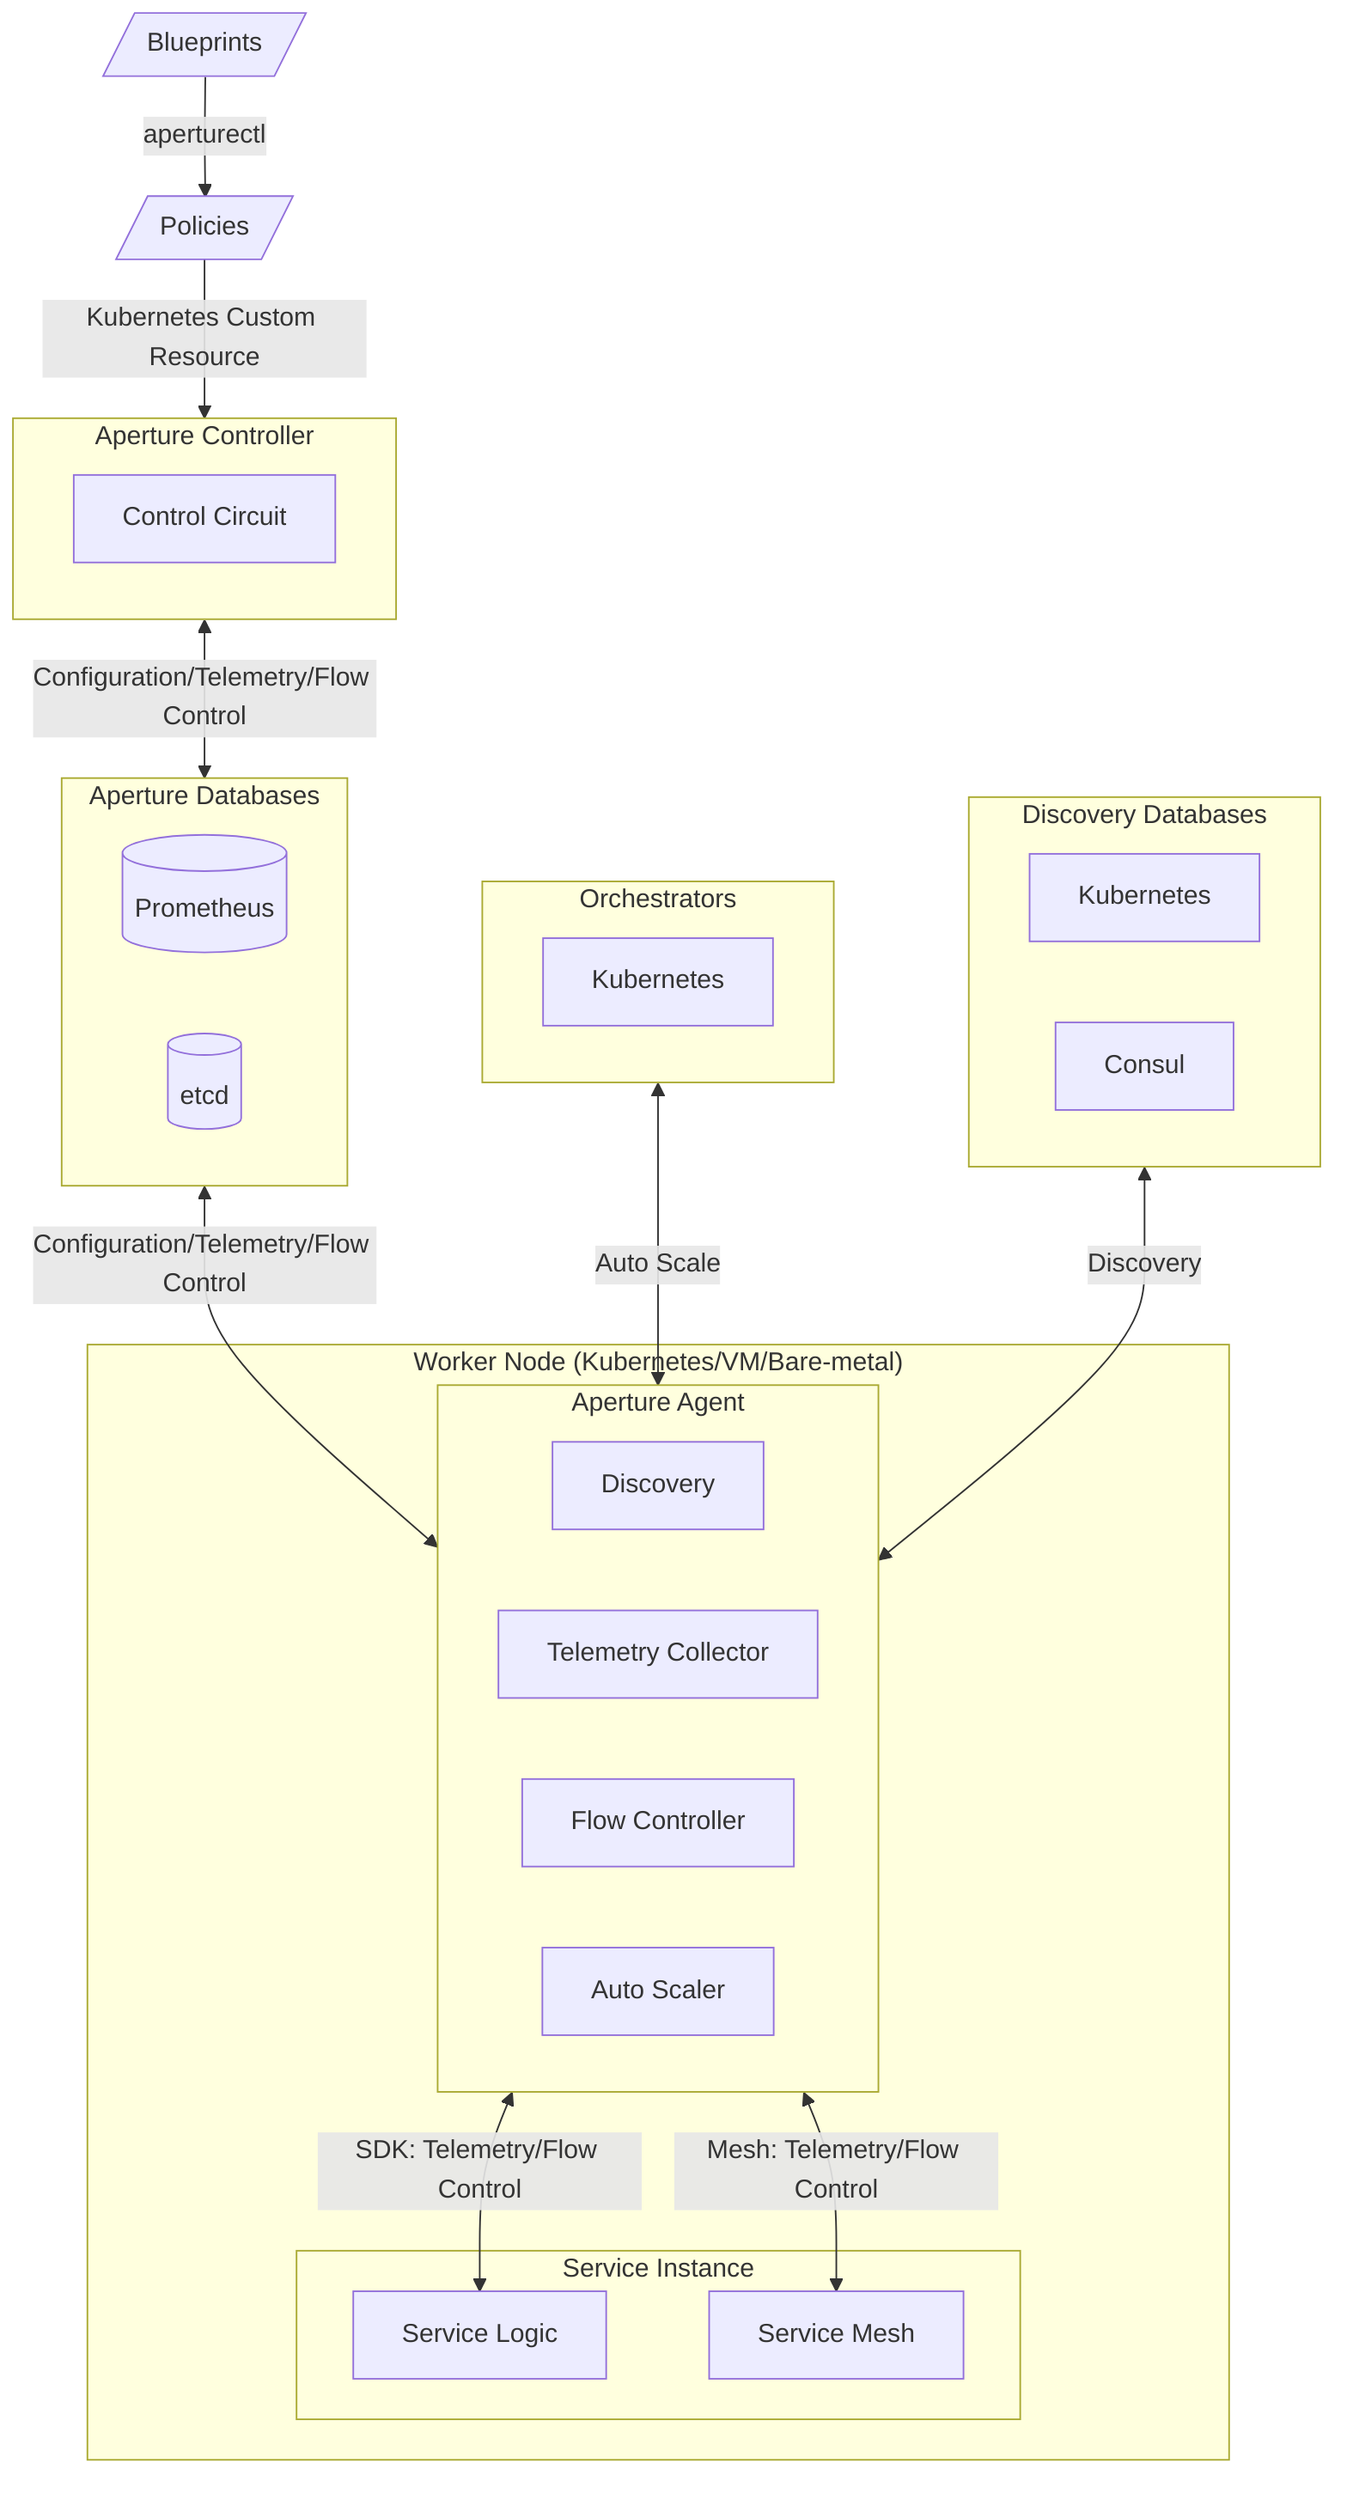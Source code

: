 %% name: architecture_simple
flowchart TD
    blueprints[/"Blueprints"/]
    policies[/"Policies"/]
    subgraph controller["Aperture Controller"]
        circuit["Control Circuit"]
    end
    subgraph databases["Aperture Databases"]
      prometheus[("Prometheus")]
      etcd[("etcd")]
    end
    subgraph worker["Worker Node (Kubernetes/VM/Bare-metal)"]
      subgraph agent["Aperture Agent"]
          discovery["Discovery"]
          telemetry["Telemetry Collector"]
          flowcontrol["Flow Controller"]
          autoscaler["Auto Scaler"]
      end
      subgraph serviceinstance["Service Instance"]
        servicelogic["Service Logic"]
        servicemesh["Service Mesh"]
      end
    end
    subgraph discoverydb["Discovery Databases"]
      k8sdiscovery["Kubernetes"]
      consul["Consul"]
    end
    subgraph orchestrators["Orchestrators"]
      k8s["Kubernetes"]
    end
    blueprints --> |aperturectl| policies
    policies --> |Kubernetes Custom Resource| controller
    controller<--> |Configuration/Telemetry/Flow Control| databases
    databases<-->|Configuration/Telemetry/Flow Control|agent
    agent <-->|SDK: Telemetry/Flow Control| servicelogic
    agent <-->|Mesh: Telemetry/Flow Control| servicemesh
    orchestrators <-->|Auto Scale| agent
    discoverydb <-->|Discovery| agent